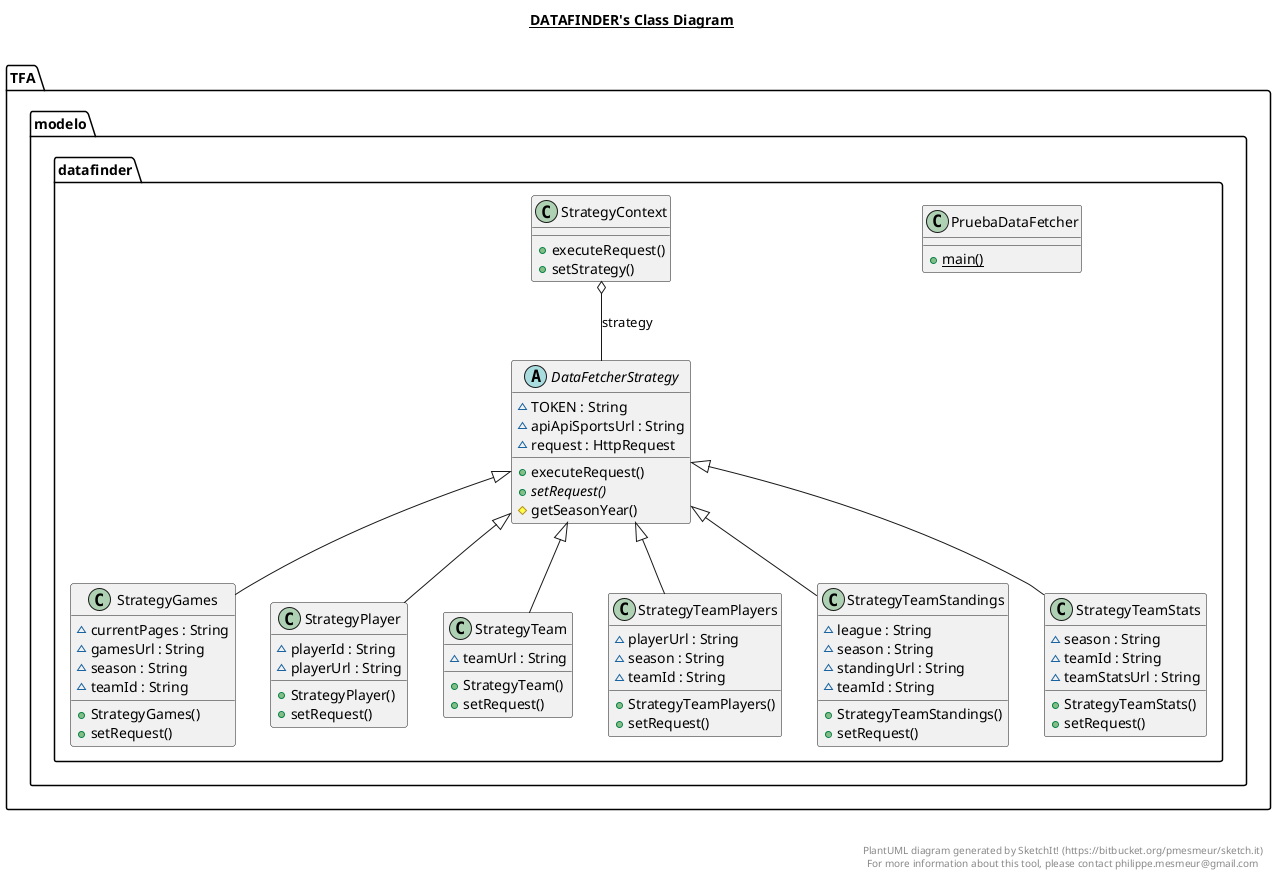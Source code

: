 @startuml

title __DATAFINDER's Class Diagram__\n

  namespace TFA {
    namespace modelo {
      namespace datafinder {
        abstract class TFA.modelo.datafinder.DataFetcherStrategy {
            ~ TOKEN : String
            ~ apiApiSportsUrl : String
            ~ request : HttpRequest
            + executeRequest()
            {abstract} + setRequest()
            # getSeasonYear()
        }
      }
    }
  }
  

  namespace TFA {
    namespace modelo {
      namespace datafinder {
        class TFA.modelo.datafinder.PruebaDataFetcher {
            {static} + main()
        }
      }
    }
  }
  

  namespace TFA {
    namespace modelo {
      namespace datafinder {
        class TFA.modelo.datafinder.StrategyContext {
            + executeRequest()
            + setStrategy()
        }
      }
    }
  }
  

  namespace TFA {
    namespace modelo {
      namespace datafinder {
        class TFA.modelo.datafinder.StrategyGames {
            ~ currentPages : String
            ~ gamesUrl : String
            ~ season : String
            ~ teamId : String
            + StrategyGames()
            + setRequest()
        }
      }
    }
  }
  

  namespace TFA {
    namespace modelo {
      namespace datafinder {
        class TFA.modelo.datafinder.StrategyPlayer {
            ~ playerId : String
            ~ playerUrl : String
            + StrategyPlayer()
            + setRequest()
        }
      }
    }
  }
  

  namespace TFA {
    namespace modelo {
      namespace datafinder {
        class TFA.modelo.datafinder.StrategyTeam {
            ~ teamUrl : String
            + StrategyTeam()
            + setRequest()
        }
      }
    }
  }
  

  namespace TFA {
    namespace modelo {
      namespace datafinder {
        class TFA.modelo.datafinder.StrategyTeamPlayers {
            ~ playerUrl : String
            ~ season : String
            ~ teamId : String
            + StrategyTeamPlayers()
            + setRequest()
        }
      }
    }
  }
  

  namespace TFA {
    namespace modelo {
      namespace datafinder {
        class TFA.modelo.datafinder.StrategyTeamStandings {
            ~ league : String
            ~ season : String
            ~ standingUrl : String
            ~ teamId : String
            + StrategyTeamStandings()
            + setRequest()
        }
      }
    }
  }
  

  namespace TFA {
    namespace modelo {
      namespace datafinder {
        class TFA.modelo.datafinder.StrategyTeamStats {
            ~ season : String
            ~ teamId : String
            ~ teamStatsUrl : String
            + StrategyTeamStats()
            + setRequest()
        }
      }
    }
  }
  

  TFA.modelo.datafinder.StrategyContext o-- TFA.modelo.datafinder.DataFetcherStrategy : strategy
  TFA.modelo.datafinder.StrategyGames -up-|> TFA.modelo.datafinder.DataFetcherStrategy
  TFA.modelo.datafinder.StrategyPlayer -up-|> TFA.modelo.datafinder.DataFetcherStrategy
  TFA.modelo.datafinder.StrategyTeam -up-|> TFA.modelo.datafinder.DataFetcherStrategy
  TFA.modelo.datafinder.StrategyTeamPlayers -up-|> TFA.modelo.datafinder.DataFetcherStrategy
  TFA.modelo.datafinder.StrategyTeamStandings -up-|> TFA.modelo.datafinder.DataFetcherStrategy
  TFA.modelo.datafinder.StrategyTeamStats -up-|> TFA.modelo.datafinder.DataFetcherStrategy


right footer


PlantUML diagram generated by SketchIt! (https://bitbucket.org/pmesmeur/sketch.it)
For more information about this tool, please contact philippe.mesmeur@gmail.com
endfooter

@enduml
